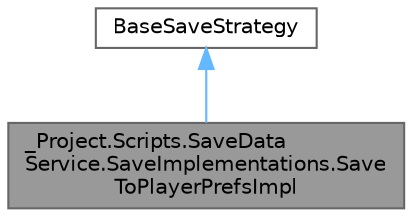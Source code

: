 digraph "_Project.Scripts.SaveDataService.SaveImplementations.SaveToPlayerPrefsImpl"
{
 // LATEX_PDF_SIZE
  bgcolor="transparent";
  edge [fontname=Helvetica,fontsize=10,labelfontname=Helvetica,labelfontsize=10];
  node [fontname=Helvetica,fontsize=10,shape=box,height=0.2,width=0.4];
  Node1 [id="Node000001",label="_Project.Scripts.SaveData\lService.SaveImplementations.Save\lToPlayerPrefsImpl",height=0.2,width=0.4,color="gray40", fillcolor="grey60", style="filled", fontcolor="black",tooltip="Класс, отвечающий за сохранение данных в PlayerPrefs"];
  Node2 -> Node1 [id="edge2_Node000001_Node000002",dir="back",color="steelblue1",style="solid",tooltip=" "];
  Node2 [id="Node000002",label="BaseSaveStrategy",height=0.2,width=0.4,color="gray40", fillcolor="white", style="filled",URL="$class___project_1_1_scripts_1_1_save_data_service_1_1_base_save_strategy.html",tooltip="Класс, отвечающий за алгоритм сохранения данных"];
}
